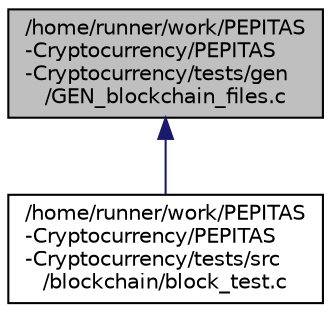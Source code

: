 digraph "/home/runner/work/PEPITAS-Cryptocurrency/PEPITAS-Cryptocurrency/tests/gen/GEN_blockchain_files.c"
{
 // LATEX_PDF_SIZE
  edge [fontname="Helvetica",fontsize="10",labelfontname="Helvetica",labelfontsize="10"];
  node [fontname="Helvetica",fontsize="10",shape=record];
  Node1 [label="/home/runner/work/PEPITAS\l-Cryptocurrency/PEPITAS\l-Cryptocurrency/tests/gen\l/GEN_blockchain_files.c",height=0.2,width=0.4,color="black", fillcolor="grey75", style="filled", fontcolor="black",tooltip=" "];
  Node1 -> Node2 [dir="back",color="midnightblue",fontsize="10",style="solid",fontname="Helvetica"];
  Node2 [label="/home/runner/work/PEPITAS\l-Cryptocurrency/PEPITAS\l-Cryptocurrency/tests/src\l/blockchain/block_test.c",height=0.2,width=0.4,color="black", fillcolor="white", style="filled",URL="$block__test_8c.html",tooltip=" "];
}
